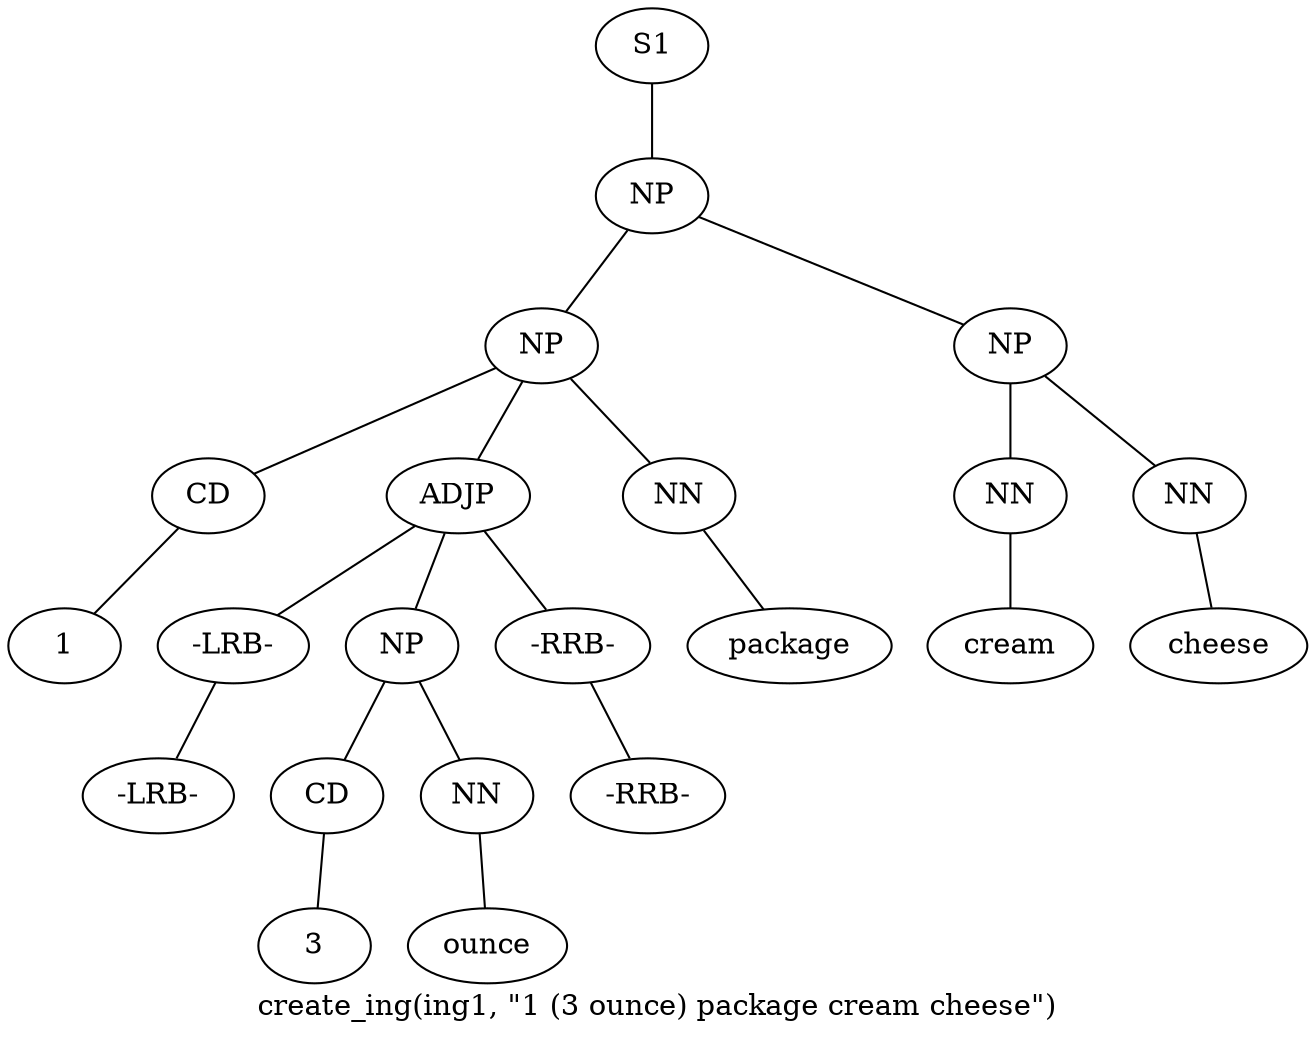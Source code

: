 graph SyntaxGraph {
	label = "create_ing(ing1, \"1 (3 ounce) package cream cheese\")";
	Node0 [label="S1"];
	Node1 [label="NP"];
	Node2 [label="NP"];
	Node3 [label="CD"];
	Node4 [label="1"];
	Node5 [label="ADJP"];
	Node6 [label="-LRB-"];
	Node7 [label="-LRB-"];
	Node8 [label="NP"];
	Node9 [label="CD"];
	Node10 [label="3"];
	Node11 [label="NN"];
	Node12 [label="ounce"];
	Node13 [label="-RRB-"];
	Node14 [label="-RRB-"];
	Node15 [label="NN"];
	Node16 [label="package"];
	Node17 [label="NP"];
	Node18 [label="NN"];
	Node19 [label="cream"];
	Node20 [label="NN"];
	Node21 [label="cheese"];

	Node0 -- Node1;
	Node1 -- Node2;
	Node1 -- Node17;
	Node2 -- Node3;
	Node2 -- Node5;
	Node2 -- Node15;
	Node3 -- Node4;
	Node5 -- Node6;
	Node5 -- Node8;
	Node5 -- Node13;
	Node6 -- Node7;
	Node8 -- Node9;
	Node8 -- Node11;
	Node9 -- Node10;
	Node11 -- Node12;
	Node13 -- Node14;
	Node15 -- Node16;
	Node17 -- Node18;
	Node17 -- Node20;
	Node18 -- Node19;
	Node20 -- Node21;
}